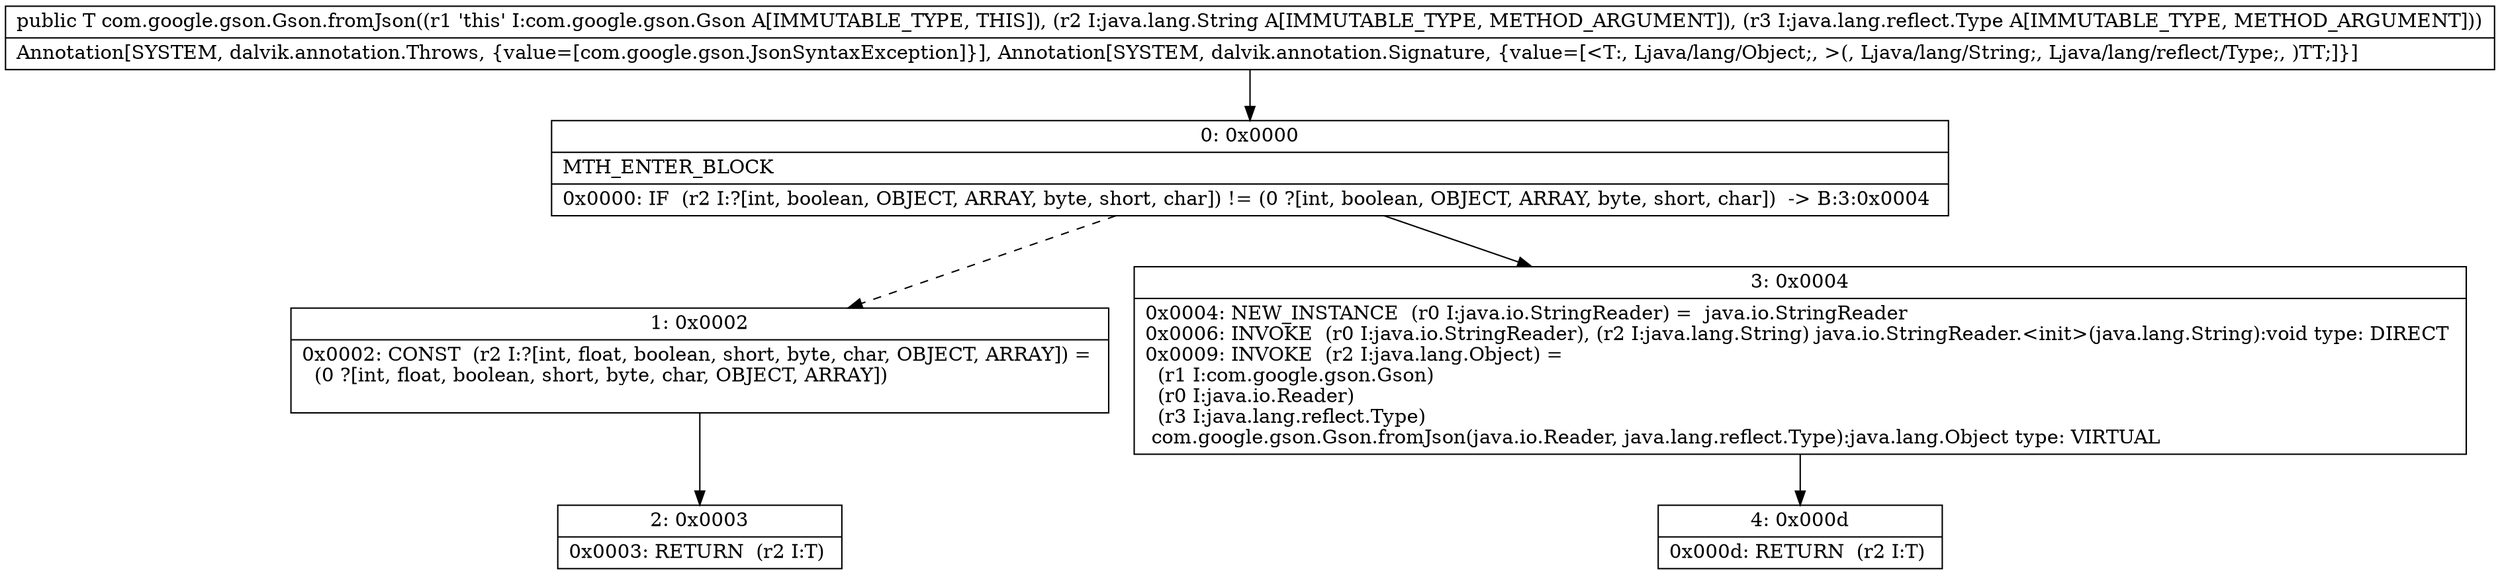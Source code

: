 digraph "CFG forcom.google.gson.Gson.fromJson(Ljava\/lang\/String;Ljava\/lang\/reflect\/Type;)Ljava\/lang\/Object;" {
Node_0 [shape=record,label="{0\:\ 0x0000|MTH_ENTER_BLOCK\l|0x0000: IF  (r2 I:?[int, boolean, OBJECT, ARRAY, byte, short, char]) != (0 ?[int, boolean, OBJECT, ARRAY, byte, short, char])  \-\> B:3:0x0004 \l}"];
Node_1 [shape=record,label="{1\:\ 0x0002|0x0002: CONST  (r2 I:?[int, float, boolean, short, byte, char, OBJECT, ARRAY]) = \l  (0 ?[int, float, boolean, short, byte, char, OBJECT, ARRAY])\l \l}"];
Node_2 [shape=record,label="{2\:\ 0x0003|0x0003: RETURN  (r2 I:T) \l}"];
Node_3 [shape=record,label="{3\:\ 0x0004|0x0004: NEW_INSTANCE  (r0 I:java.io.StringReader) =  java.io.StringReader \l0x0006: INVOKE  (r0 I:java.io.StringReader), (r2 I:java.lang.String) java.io.StringReader.\<init\>(java.lang.String):void type: DIRECT \l0x0009: INVOKE  (r2 I:java.lang.Object) = \l  (r1 I:com.google.gson.Gson)\l  (r0 I:java.io.Reader)\l  (r3 I:java.lang.reflect.Type)\l com.google.gson.Gson.fromJson(java.io.Reader, java.lang.reflect.Type):java.lang.Object type: VIRTUAL \l}"];
Node_4 [shape=record,label="{4\:\ 0x000d|0x000d: RETURN  (r2 I:T) \l}"];
MethodNode[shape=record,label="{public T com.google.gson.Gson.fromJson((r1 'this' I:com.google.gson.Gson A[IMMUTABLE_TYPE, THIS]), (r2 I:java.lang.String A[IMMUTABLE_TYPE, METHOD_ARGUMENT]), (r3 I:java.lang.reflect.Type A[IMMUTABLE_TYPE, METHOD_ARGUMENT]))  | Annotation[SYSTEM, dalvik.annotation.Throws, \{value=[com.google.gson.JsonSyntaxException]\}], Annotation[SYSTEM, dalvik.annotation.Signature, \{value=[\<T:, Ljava\/lang\/Object;, \>(, Ljava\/lang\/String;, Ljava\/lang\/reflect\/Type;, )TT;]\}]\l}"];
MethodNode -> Node_0;
Node_0 -> Node_1[style=dashed];
Node_0 -> Node_3;
Node_1 -> Node_2;
Node_3 -> Node_4;
}

